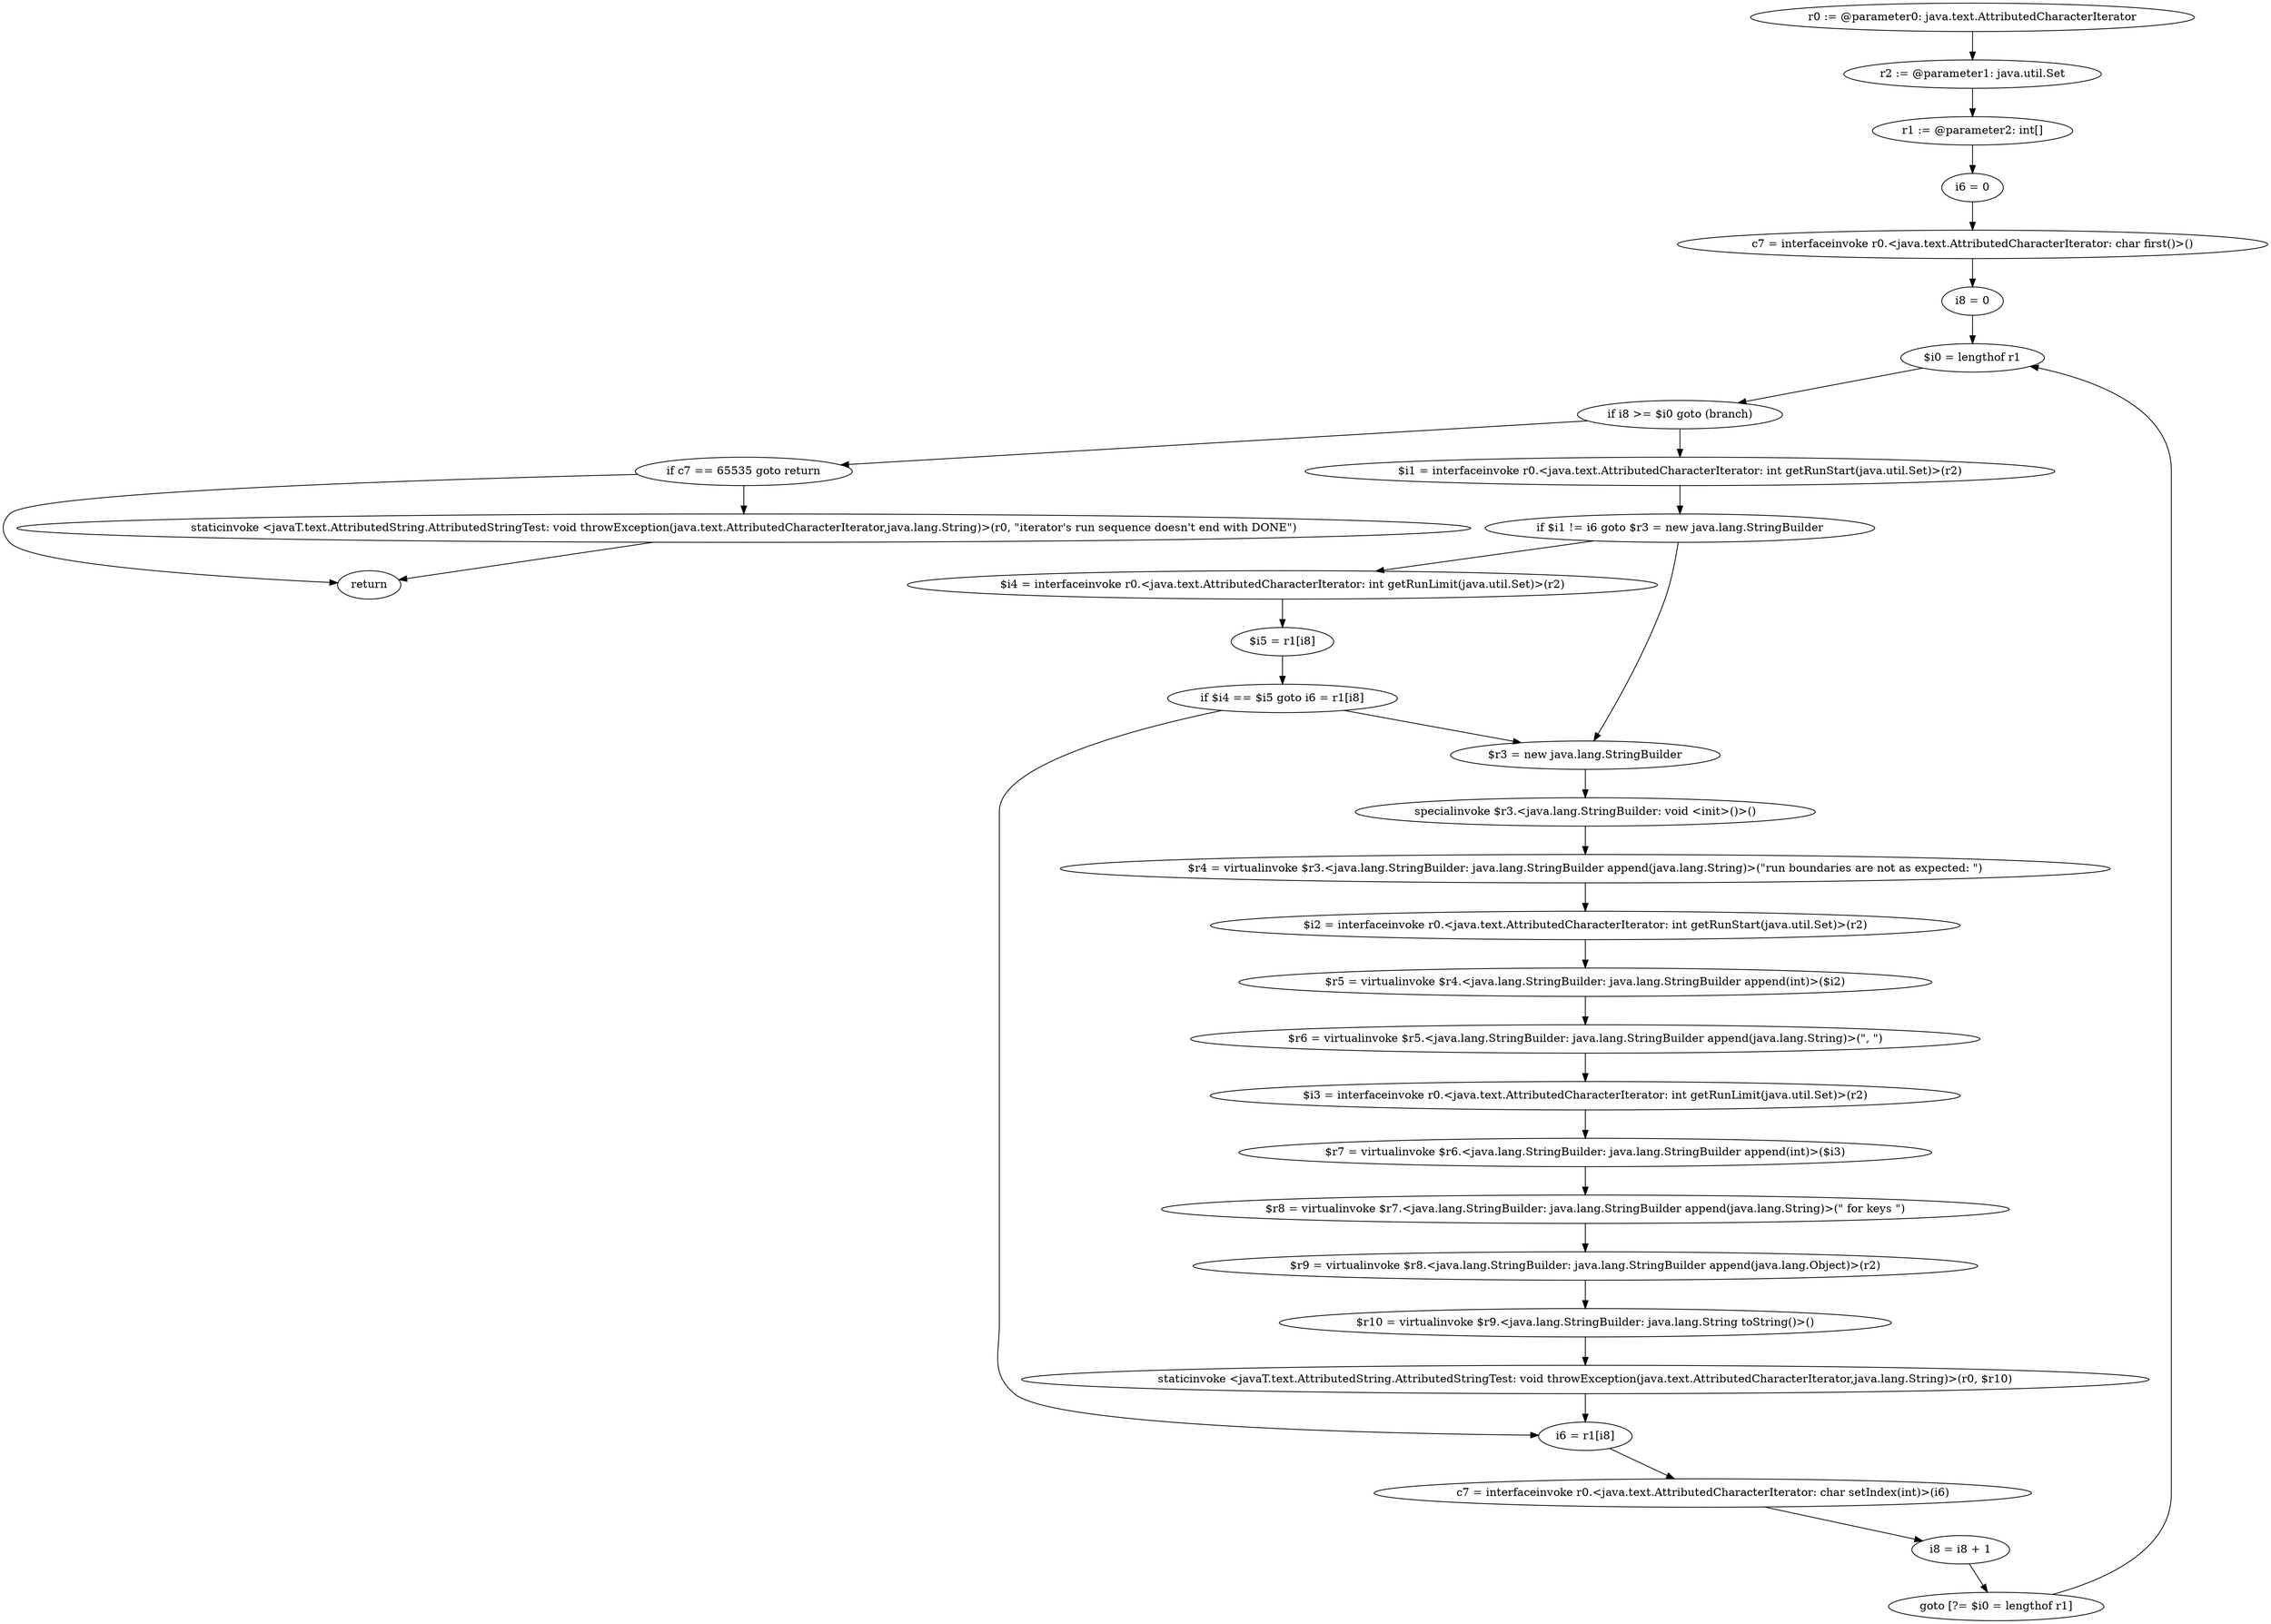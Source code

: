 digraph "unitGraph" {
    "r0 := @parameter0: java.text.AttributedCharacterIterator"
    "r2 := @parameter1: java.util.Set"
    "r1 := @parameter2: int[]"
    "i6 = 0"
    "c7 = interfaceinvoke r0.<java.text.AttributedCharacterIterator: char first()>()"
    "i8 = 0"
    "$i0 = lengthof r1"
    "if i8 >= $i0 goto (branch)"
    "$i1 = interfaceinvoke r0.<java.text.AttributedCharacterIterator: int getRunStart(java.util.Set)>(r2)"
    "if $i1 != i6 goto $r3 = new java.lang.StringBuilder"
    "$i4 = interfaceinvoke r0.<java.text.AttributedCharacterIterator: int getRunLimit(java.util.Set)>(r2)"
    "$i5 = r1[i8]"
    "if $i4 == $i5 goto i6 = r1[i8]"
    "$r3 = new java.lang.StringBuilder"
    "specialinvoke $r3.<java.lang.StringBuilder: void <init>()>()"
    "$r4 = virtualinvoke $r3.<java.lang.StringBuilder: java.lang.StringBuilder append(java.lang.String)>(\"run boundaries are not as expected: \")"
    "$i2 = interfaceinvoke r0.<java.text.AttributedCharacterIterator: int getRunStart(java.util.Set)>(r2)"
    "$r5 = virtualinvoke $r4.<java.lang.StringBuilder: java.lang.StringBuilder append(int)>($i2)"
    "$r6 = virtualinvoke $r5.<java.lang.StringBuilder: java.lang.StringBuilder append(java.lang.String)>(\", \")"
    "$i3 = interfaceinvoke r0.<java.text.AttributedCharacterIterator: int getRunLimit(java.util.Set)>(r2)"
    "$r7 = virtualinvoke $r6.<java.lang.StringBuilder: java.lang.StringBuilder append(int)>($i3)"
    "$r8 = virtualinvoke $r7.<java.lang.StringBuilder: java.lang.StringBuilder append(java.lang.String)>(\" for keys \")"
    "$r9 = virtualinvoke $r8.<java.lang.StringBuilder: java.lang.StringBuilder append(java.lang.Object)>(r2)"
    "$r10 = virtualinvoke $r9.<java.lang.StringBuilder: java.lang.String toString()>()"
    "staticinvoke <javaT.text.AttributedString.AttributedStringTest: void throwException(java.text.AttributedCharacterIterator,java.lang.String)>(r0, $r10)"
    "i6 = r1[i8]"
    "c7 = interfaceinvoke r0.<java.text.AttributedCharacterIterator: char setIndex(int)>(i6)"
    "i8 = i8 + 1"
    "goto [?= $i0 = lengthof r1]"
    "if c7 == 65535 goto return"
    "staticinvoke <javaT.text.AttributedString.AttributedStringTest: void throwException(java.text.AttributedCharacterIterator,java.lang.String)>(r0, \"iterator\'s run sequence doesn\'t end with DONE\")"
    "return"
    "r0 := @parameter0: java.text.AttributedCharacterIterator"->"r2 := @parameter1: java.util.Set";
    "r2 := @parameter1: java.util.Set"->"r1 := @parameter2: int[]";
    "r1 := @parameter2: int[]"->"i6 = 0";
    "i6 = 0"->"c7 = interfaceinvoke r0.<java.text.AttributedCharacterIterator: char first()>()";
    "c7 = interfaceinvoke r0.<java.text.AttributedCharacterIterator: char first()>()"->"i8 = 0";
    "i8 = 0"->"$i0 = lengthof r1";
    "$i0 = lengthof r1"->"if i8 >= $i0 goto (branch)";
    "if i8 >= $i0 goto (branch)"->"$i1 = interfaceinvoke r0.<java.text.AttributedCharacterIterator: int getRunStart(java.util.Set)>(r2)";
    "if i8 >= $i0 goto (branch)"->"if c7 == 65535 goto return";
    "$i1 = interfaceinvoke r0.<java.text.AttributedCharacterIterator: int getRunStart(java.util.Set)>(r2)"->"if $i1 != i6 goto $r3 = new java.lang.StringBuilder";
    "if $i1 != i6 goto $r3 = new java.lang.StringBuilder"->"$i4 = interfaceinvoke r0.<java.text.AttributedCharacterIterator: int getRunLimit(java.util.Set)>(r2)";
    "if $i1 != i6 goto $r3 = new java.lang.StringBuilder"->"$r3 = new java.lang.StringBuilder";
    "$i4 = interfaceinvoke r0.<java.text.AttributedCharacterIterator: int getRunLimit(java.util.Set)>(r2)"->"$i5 = r1[i8]";
    "$i5 = r1[i8]"->"if $i4 == $i5 goto i6 = r1[i8]";
    "if $i4 == $i5 goto i6 = r1[i8]"->"$r3 = new java.lang.StringBuilder";
    "if $i4 == $i5 goto i6 = r1[i8]"->"i6 = r1[i8]";
    "$r3 = new java.lang.StringBuilder"->"specialinvoke $r3.<java.lang.StringBuilder: void <init>()>()";
    "specialinvoke $r3.<java.lang.StringBuilder: void <init>()>()"->"$r4 = virtualinvoke $r3.<java.lang.StringBuilder: java.lang.StringBuilder append(java.lang.String)>(\"run boundaries are not as expected: \")";
    "$r4 = virtualinvoke $r3.<java.lang.StringBuilder: java.lang.StringBuilder append(java.lang.String)>(\"run boundaries are not as expected: \")"->"$i2 = interfaceinvoke r0.<java.text.AttributedCharacterIterator: int getRunStart(java.util.Set)>(r2)";
    "$i2 = interfaceinvoke r0.<java.text.AttributedCharacterIterator: int getRunStart(java.util.Set)>(r2)"->"$r5 = virtualinvoke $r4.<java.lang.StringBuilder: java.lang.StringBuilder append(int)>($i2)";
    "$r5 = virtualinvoke $r4.<java.lang.StringBuilder: java.lang.StringBuilder append(int)>($i2)"->"$r6 = virtualinvoke $r5.<java.lang.StringBuilder: java.lang.StringBuilder append(java.lang.String)>(\", \")";
    "$r6 = virtualinvoke $r5.<java.lang.StringBuilder: java.lang.StringBuilder append(java.lang.String)>(\", \")"->"$i3 = interfaceinvoke r0.<java.text.AttributedCharacterIterator: int getRunLimit(java.util.Set)>(r2)";
    "$i3 = interfaceinvoke r0.<java.text.AttributedCharacterIterator: int getRunLimit(java.util.Set)>(r2)"->"$r7 = virtualinvoke $r6.<java.lang.StringBuilder: java.lang.StringBuilder append(int)>($i3)";
    "$r7 = virtualinvoke $r6.<java.lang.StringBuilder: java.lang.StringBuilder append(int)>($i3)"->"$r8 = virtualinvoke $r7.<java.lang.StringBuilder: java.lang.StringBuilder append(java.lang.String)>(\" for keys \")";
    "$r8 = virtualinvoke $r7.<java.lang.StringBuilder: java.lang.StringBuilder append(java.lang.String)>(\" for keys \")"->"$r9 = virtualinvoke $r8.<java.lang.StringBuilder: java.lang.StringBuilder append(java.lang.Object)>(r2)";
    "$r9 = virtualinvoke $r8.<java.lang.StringBuilder: java.lang.StringBuilder append(java.lang.Object)>(r2)"->"$r10 = virtualinvoke $r9.<java.lang.StringBuilder: java.lang.String toString()>()";
    "$r10 = virtualinvoke $r9.<java.lang.StringBuilder: java.lang.String toString()>()"->"staticinvoke <javaT.text.AttributedString.AttributedStringTest: void throwException(java.text.AttributedCharacterIterator,java.lang.String)>(r0, $r10)";
    "staticinvoke <javaT.text.AttributedString.AttributedStringTest: void throwException(java.text.AttributedCharacterIterator,java.lang.String)>(r0, $r10)"->"i6 = r1[i8]";
    "i6 = r1[i8]"->"c7 = interfaceinvoke r0.<java.text.AttributedCharacterIterator: char setIndex(int)>(i6)";
    "c7 = interfaceinvoke r0.<java.text.AttributedCharacterIterator: char setIndex(int)>(i6)"->"i8 = i8 + 1";
    "i8 = i8 + 1"->"goto [?= $i0 = lengthof r1]";
    "goto [?= $i0 = lengthof r1]"->"$i0 = lengthof r1";
    "if c7 == 65535 goto return"->"staticinvoke <javaT.text.AttributedString.AttributedStringTest: void throwException(java.text.AttributedCharacterIterator,java.lang.String)>(r0, \"iterator\'s run sequence doesn\'t end with DONE\")";
    "if c7 == 65535 goto return"->"return";
    "staticinvoke <javaT.text.AttributedString.AttributedStringTest: void throwException(java.text.AttributedCharacterIterator,java.lang.String)>(r0, \"iterator\'s run sequence doesn\'t end with DONE\")"->"return";
}
